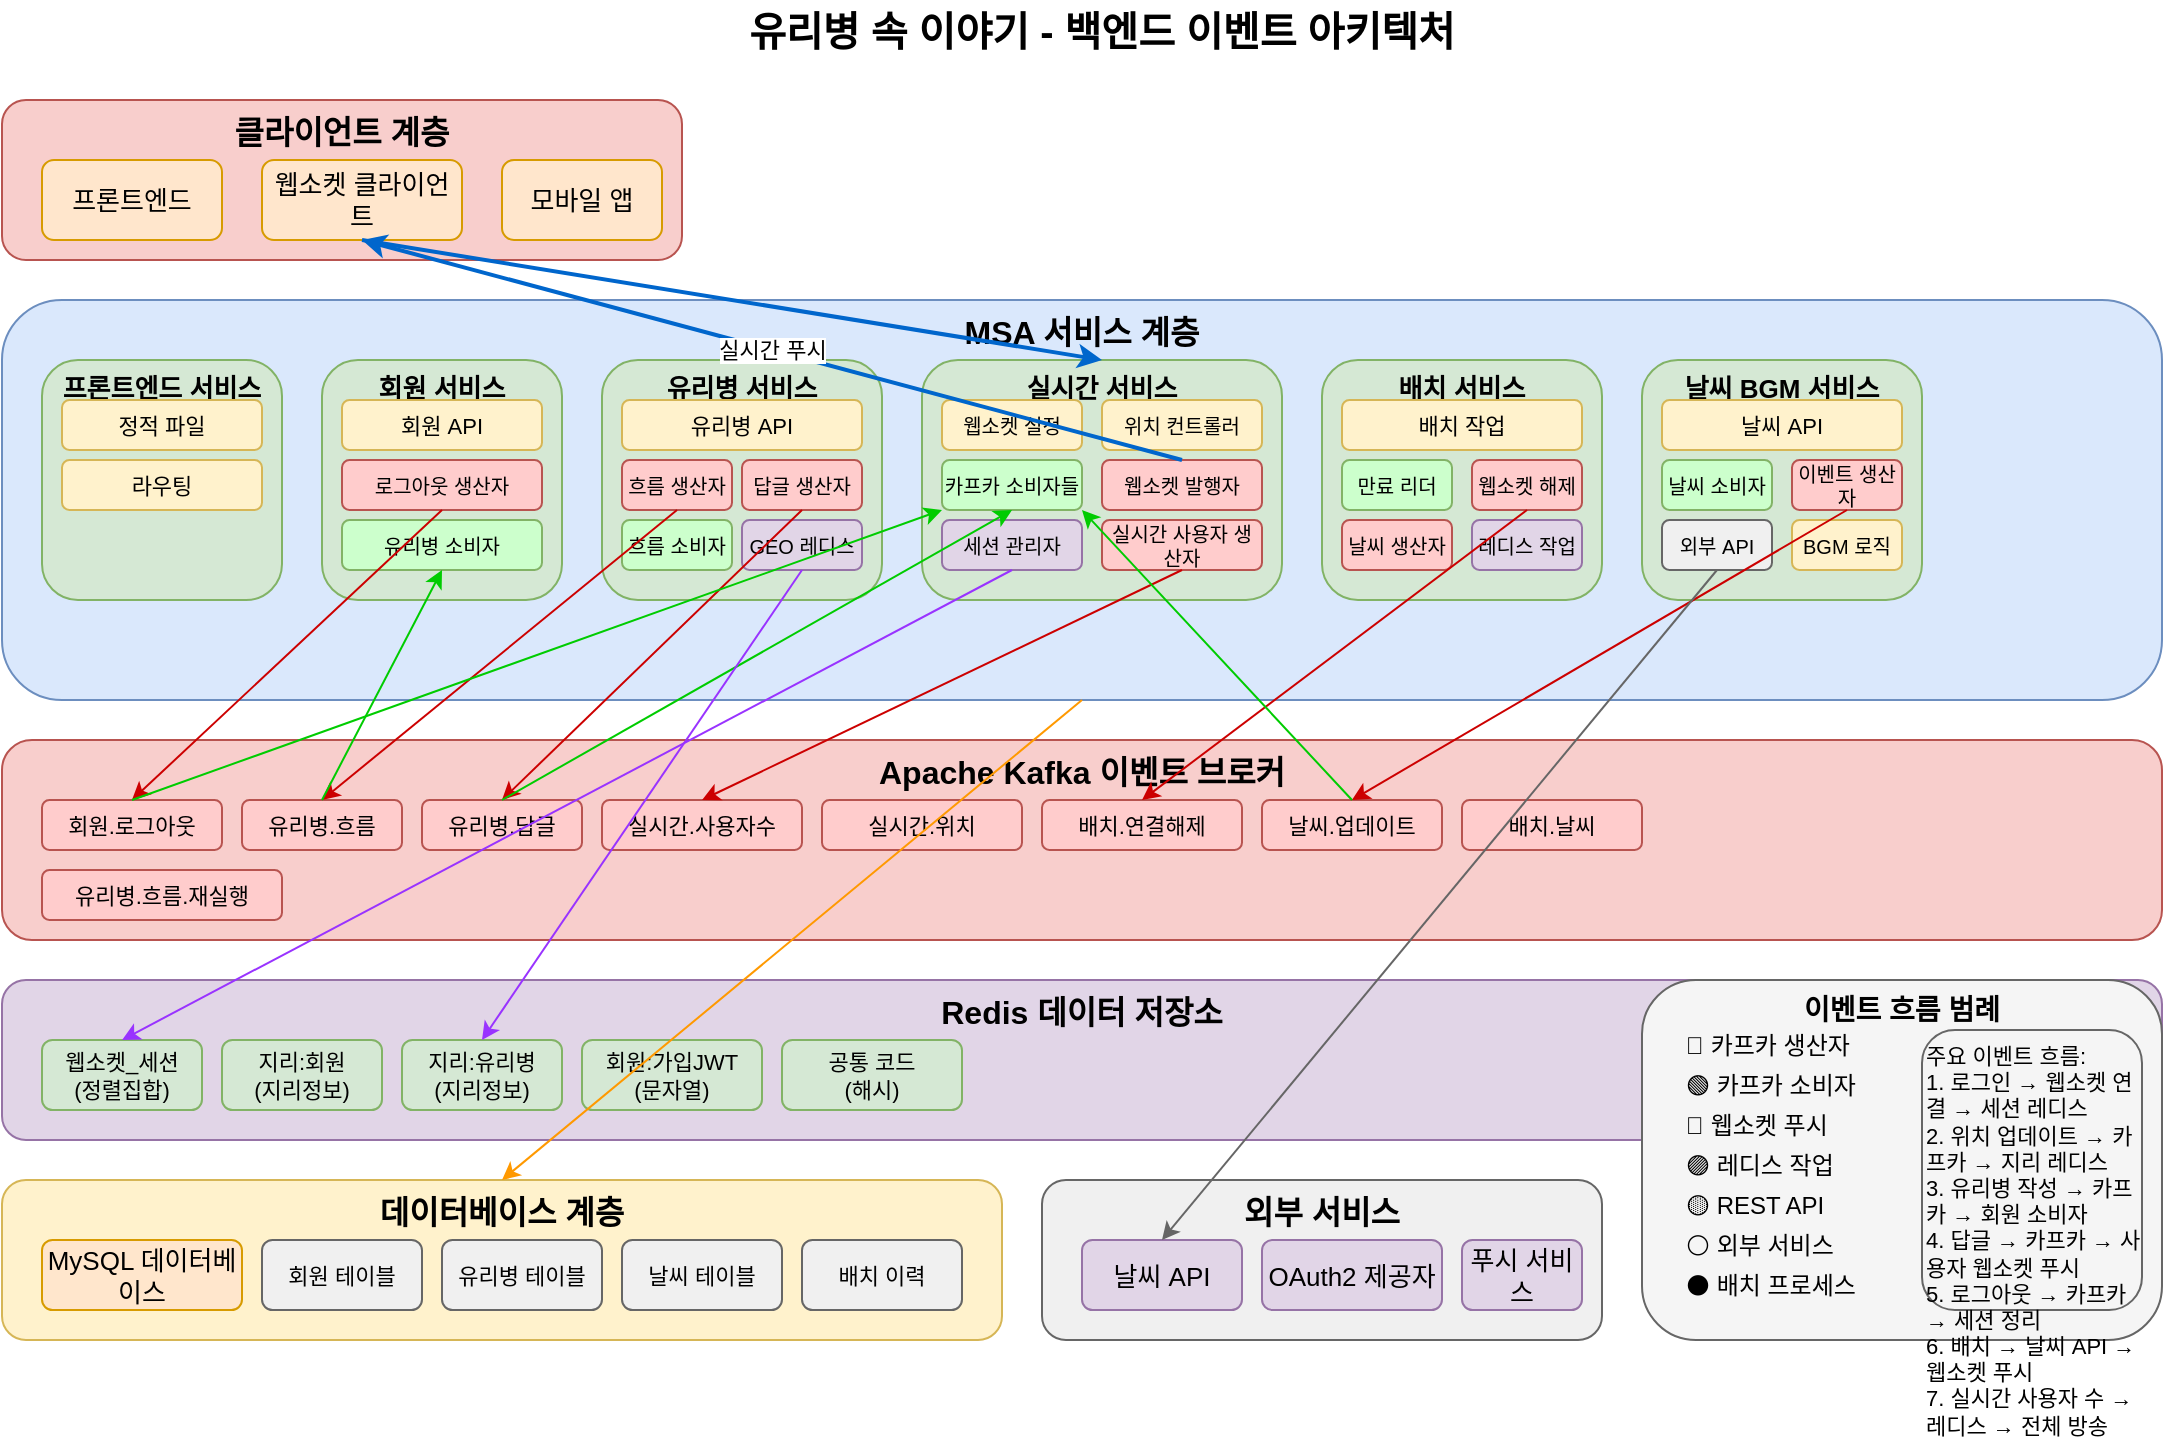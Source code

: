 <mxfile version="22.1.16" type="device">
  <diagram name="Backend Event Architecture" id="backend-event-architecture">
    <mxGraphModel dx="1422" dy="794" grid="1" gridSize="10" guides="1" tooltips="1" connect="1" arrows="1" fold="1" page="1" pageScale="1" pageWidth="1169" pageHeight="827" math="0" shadow="0">
      <root>
        <mxCell id="0"/>
        <mxCell id="1" parent="0"/>
        
        <mxCell id="title" value="유리병 속 이야기 - 백엔드 이벤트 아키텍처" style="text;html=1;strokeColor=none;fillColor=none;align=center;verticalAlign=middle;whiteSpace=wrap;rounded=0;fontSize=20;fontStyle=1;" parent="1" vertex="1">
          <mxGeometry x="340" y="10" width="500" height="30" as="geometry"/>
        </mxCell>
        
        <mxCell id="client-layer" value="클라이언트 계층" style="rounded=1;whiteSpace=wrap;html=1;fillColor=#f8cecc;strokeColor=#b85450;fontSize=16;fontStyle=1;verticalAlign=top;" parent="1" vertex="1">
          <mxGeometry x="40" y="60" width="340" height="80" as="geometry"/>
        </mxCell>
        
        <mxCell id="frontend" value="프론트엔드" style="rounded=1;whiteSpace=wrap;html=1;fillColor=#ffe6cc;strokeColor=#d79b00;fontSize=13;" parent="1" vertex="1">
          <mxGeometry x="60" y="90" width="90" height="40" as="geometry"/>
        </mxCell>
        
        <mxCell id="websocket-client" value="웹소켓 클라이언트" style="rounded=1;whiteSpace=wrap;html=1;fillColor=#ffe6cc;strokeColor=#d79b00;fontSize=13;" parent="1" vertex="1">
          <mxGeometry x="170" y="90" width="100" height="40" as="geometry"/>
        </mxCell>
        
        <mxCell id="mobile-app" value="모바일 앱" style="rounded=1;whiteSpace=wrap;html=1;fillColor=#ffe6cc;strokeColor=#d79b00;fontSize=13;" parent="1" vertex="1">
          <mxGeometry x="290" y="90" width="80" height="40" as="geometry"/>
        </mxCell>
        
        <mxCell id="msa-services" value="MSA 서비스 계층" style="rounded=1;whiteSpace=wrap;html=1;fillColor=#dae8fc;strokeColor=#6c8ebf;fontSize=16;fontStyle=1;verticalAlign=top;" parent="1" vertex="1">
          <mxGeometry x="40" y="160" width="1080" height="200" as="geometry"/>
        </mxCell>
        
        <mxCell id="frontend-service" value="프론트엔드 서비스" style="rounded=1;whiteSpace=wrap;html=1;fillColor=#d5e8d4;strokeColor=#82b366;fontSize=13;fontStyle=1;verticalAlign=top;" parent="1" vertex="1">
          <mxGeometry x="60" y="190" width="120" height="120" as="geometry"/>
        </mxCell>
        
        <mxCell id="frontend-api" value="정적 파일" style="rounded=1;whiteSpace=wrap;html=1;fillColor=#fff2cc;strokeColor=#d6b656;fontSize=11;" parent="1" vertex="1">
          <mxGeometry x="70" y="210" width="100" height="25" as="geometry"/>
        </mxCell>
        
        <mxCell id="frontend-routing" value="라우팅" style="rounded=1;whiteSpace=wrap;html=1;fillColor=#fff2cc;strokeColor=#d6b656;fontSize=11;" parent="1" vertex="1">
          <mxGeometry x="70" y="240" width="100" height="25" as="geometry"/>
        </mxCell>
        
        <mxCell id="member-service" value="회원 서비스" style="rounded=1;whiteSpace=wrap;html=1;fillColor=#d5e8d4;strokeColor=#82b366;fontSize=13;fontStyle=1;verticalAlign=top;" parent="1" vertex="1">
          <mxGeometry x="200" y="190" width="120" height="120" as="geometry"/>
        </mxCell>
        
        <mxCell id="member-api" value="회원 API" style="rounded=1;whiteSpace=wrap;html=1;fillColor=#fff2cc;strokeColor=#d6b656;fontSize=11;" parent="1" vertex="1">
          <mxGeometry x="210" y="210" width="100" height="25" as="geometry"/>
        </mxCell>
        
        <mxCell id="member-logout-producer" value="로그아웃 생산자" style="rounded=1;whiteSpace=wrap;html=1;fillColor=#ffcccc;strokeColor=#b85450;fontSize=10;" parent="1" vertex="1">
          <mxGeometry x="210" y="240" width="100" height="25" as="geometry"/>
        </mxCell>
        
        <mxCell id="member-consumer" value="유리병 소비자" style="rounded=1;whiteSpace=wrap;html=1;fillColor=#ccffcc;strokeColor=#82b366;fontSize=10;" parent="1" vertex="1">
          <mxGeometry x="210" y="270" width="100" height="25" as="geometry"/>
        </mxCell>
        
        <mxCell id="bottle-service" value="유리병 서비스" style="rounded=1;whiteSpace=wrap;html=1;fillColor=#d5e8d4;strokeColor=#82b366;fontSize=13;fontStyle=1;verticalAlign=top;" parent="1" vertex="1">
          <mxGeometry x="340" y="190" width="140" height="120" as="geometry"/>
        </mxCell>
        
        <mxCell id="bottle-api" value="유리병 API" style="rounded=1;whiteSpace=wrap;html=1;fillColor=#fff2cc;strokeColor=#d6b656;fontSize=11;" parent="1" vertex="1">
          <mxGeometry x="350" y="210" width="120" height="25" as="geometry"/>
        </mxCell>
        
        <mxCell id="bottle-flow-producer" value="흐름 생산자" style="rounded=1;whiteSpace=wrap;html=1;fillColor=#ffcccc;strokeColor=#b85450;fontSize=10;" parent="1" vertex="1">
          <mxGeometry x="350" y="240" width="55" height="25" as="geometry"/>
        </mxCell>
        
        <mxCell id="bottle-reply-producer" value="답글 생산자" style="rounded=1;whiteSpace=wrap;html=1;fillColor=#ffcccc;strokeColor=#b85450;fontSize=10;" parent="1" vertex="1">
          <mxGeometry x="410" y="240" width="60" height="25" as="geometry"/>
        </mxCell>
        
        <mxCell id="bottle-consumer" value="흐름 소비자" style="rounded=1;whiteSpace=wrap;html=1;fillColor=#ccffcc;strokeColor=#82b366;fontSize=10;" parent="1" vertex="1">
          <mxGeometry x="350" y="270" width="55" height="25" as="geometry"/>
        </mxCell>
        
        <mxCell id="bottle-geo-redis" value="GEO 레디스" style="rounded=1;whiteSpace=wrap;html=1;fillColor=#e1d5e7;strokeColor=#9673a6;fontSize=10;" parent="1" vertex="1">
          <mxGeometry x="410" y="270" width="60" height="25" as="geometry"/>
        </mxCell>
        
        <mxCell id="realtime-service" value="실시간 서비스" style="rounded=1;whiteSpace=wrap;html=1;fillColor=#d5e8d4;strokeColor=#82b366;fontSize=13;fontStyle=1;verticalAlign=top;" parent="1" vertex="1">
          <mxGeometry x="500" y="190" width="180" height="120" as="geometry"/>
        </mxCell>
        
        <mxCell id="websocket-config" value="웹소켓 설정" style="rounded=1;whiteSpace=wrap;html=1;fillColor=#fff2cc;strokeColor=#d6b656;fontSize=10;" parent="1" vertex="1">
          <mxGeometry x="510" y="210" width="70" height="25" as="geometry"/>
        </mxCell>
        
        <mxCell id="location-controller" value="위치 컨트롤러" style="rounded=1;whiteSpace=wrap;html=1;fillColor=#fff2cc;strokeColor=#d6b656;fontSize=10;" parent="1" vertex="1">
          <mxGeometry x="590" y="210" width="80" height="25" as="geometry"/>
        </mxCell>
        
        <mxCell id="realtime-consumers" value="카프카 소비자들" style="rounded=1;whiteSpace=wrap;html=1;fillColor=#ccffcc;strokeColor=#82b366;fontSize=10;" parent="1" vertex="1">
          <mxGeometry x="510" y="240" width="70" height="25" as="geometry"/>
        </mxCell>
        
        <mxCell id="websocket-publisher" value="웹소켓 발행자" style="rounded=1;whiteSpace=wrap;html=1;fillColor=#ffcccc;strokeColor=#b85450;fontSize=10;" parent="1" vertex="1">
          <mxGeometry x="590" y="240" width="80" height="25" as="geometry"/>
        </mxCell>
        
        <mxCell id="session-manager" value="세션 관리자" style="rounded=1;whiteSpace=wrap;html=1;fillColor=#e1d5e7;strokeColor=#9673a6;fontSize=10;" parent="1" vertex="1">
          <mxGeometry x="510" y="270" width="70" height="25" as="geometry"/>
        </mxCell>
        
        <mxCell id="live-user-producer" value="실시간 사용자 생산자" style="rounded=1;whiteSpace=wrap;html=1;fillColor=#ffcccc;strokeColor=#b85450;fontSize=10;" parent="1" vertex="1">
          <mxGeometry x="590" y="270" width="80" height="25" as="geometry"/>
        </mxCell>
        
        <mxCell id="batch-service" value="배치 서비스" style="rounded=1;whiteSpace=wrap;html=1;fillColor=#d5e8d4;strokeColor=#82b366;fontSize=13;fontStyle=1;verticalAlign=top;" parent="1" vertex="1">
          <mxGeometry x="700" y="190" width="140" height="120" as="geometry"/>
        </mxCell>
        
        <mxCell id="batch-scheduler" value="배치 작업" style="rounded=1;whiteSpace=wrap;html=1;fillColor=#fff2cc;strokeColor=#d6b656;fontSize=11;" parent="1" vertex="1">
          <mxGeometry x="710" y="210" width="120" height="25" as="geometry"/>
        </mxCell>
        
        <mxCell id="expired-reader" value="만료 리더" style="rounded=1;whiteSpace=wrap;html=1;fillColor=#ccffcc;strokeColor=#82b366;fontSize=10;" parent="1" vertex="1">
          <mxGeometry x="710" y="240" width="55" height="25" as="geometry"/>
        </mxCell>
        
        <mxCell id="ws-disconnect-producer" value="웹소켓 해제" style="rounded=1;whiteSpace=wrap;html=1;fillColor=#ffcccc;strokeColor=#b85450;fontSize=10;" parent="1" vertex="1">
          <mxGeometry x="775" y="240" width="55" height="25" as="geometry"/>
        </mxCell>
        
        <mxCell id="weather-producer" value="날씨 생산자" style="rounded=1;whiteSpace=wrap;html=1;fillColor=#ffcccc;strokeColor=#b85450;fontSize=10;" parent="1" vertex="1">
          <mxGeometry x="710" y="270" width="55" height="25" as="geometry"/>
        </mxCell>
        
        <mxCell id="redis-ops" value="레디스 작업" style="rounded=1;whiteSpace=wrap;html=1;fillColor=#e1d5e7;strokeColor=#9673a6;fontSize=10;" parent="1" vertex="1">
          <mxGeometry x="775" y="270" width="55" height="25" as="geometry"/>
        </mxCell>
        
        <mxCell id="weather-service" value="날씨 BGM 서비스" style="rounded=1;whiteSpace=wrap;html=1;fillColor=#d5e8d4;strokeColor=#82b366;fontSize=13;fontStyle=1;verticalAlign=top;" parent="1" vertex="1">
          <mxGeometry x="860" y="190" width="140" height="120" as="geometry"/>
        </mxCell>
        
        <mxCell id="weather-api" value="날씨 API" style="rounded=1;whiteSpace=wrap;html=1;fillColor=#fff2cc;strokeColor=#d6b656;fontSize=11;" parent="1" vertex="1">
          <mxGeometry x="870" y="210" width="120" height="25" as="geometry"/>
        </mxCell>
        
        <mxCell id="weather-consumer" value="날씨 소비자" style="rounded=1;whiteSpace=wrap;html=1;fillColor=#ccffcc;strokeColor=#82b366;fontSize=10;" parent="1" vertex="1">
          <mxGeometry x="870" y="240" width="55" height="25" as="geometry"/>
        </mxCell>
        
        <mxCell id="weather-event-producer" value="이벤트 생산자" style="rounded=1;whiteSpace=wrap;html=1;fillColor=#ffcccc;strokeColor=#b85450;fontSize=10;" parent="1" vertex="1">
          <mxGeometry x="935" y="240" width="55" height="25" as="geometry"/>
        </mxCell>
        
        <mxCell id="external-api" value="외부 API" style="rounded=1;whiteSpace=wrap;html=1;fillColor=#f0f0f0;strokeColor=#666666;fontSize=10;" parent="1" vertex="1">
          <mxGeometry x="870" y="270" width="55" height="25" as="geometry"/>
        </mxCell>
        
        <mxCell id="bgm-logic" value="BGM 로직" style="rounded=1;whiteSpace=wrap;html=1;fillColor=#fff2cc;strokeColor=#d6b656;fontSize=10;" parent="1" vertex="1">
          <mxGeometry x="935" y="270" width="55" height="25" as="geometry"/>
        </mxCell>
        
        <mxCell id="kafka-cluster" value="Apache Kafka 이벤트 브로커" style="rounded=1;whiteSpace=wrap;html=1;fillColor=#f8cecc;strokeColor=#b85450;fontSize=16;fontStyle=1;verticalAlign=top;" parent="1" vertex="1">
          <mxGeometry x="40" y="380" width="1080" height="100" as="geometry"/>
        </mxCell>
        
        <mxCell id="member-logout-topic" value="회원.로그아웃" style="rounded=1;whiteSpace=wrap;html=1;fillColor=#ffcccc;strokeColor=#b85450;fontSize=11;" parent="1" vertex="1">
          <mxGeometry x="60" y="410" width="90" height="25" as="geometry"/>
        </mxCell>
        
        <mxCell id="bottle-flow-topic" value="유리병.흐름" style="rounded=1;whiteSpace=wrap;html=1;fillColor=#ffcccc;strokeColor=#b85450;fontSize=11;" parent="1" vertex="1">
          <mxGeometry x="160" y="410" width="80" height="25" as="geometry"/>
        </mxCell>
        
        <mxCell id="bottle-reply-topic" value="유리병.답글" style="rounded=1;whiteSpace=wrap;html=1;fillColor=#ffcccc;strokeColor=#b85450;fontSize=11;" parent="1" vertex="1">
          <mxGeometry x="250" y="410" width="80" height="25" as="geometry"/>
        </mxCell>
        
        <mxCell id="live-user-topic" value="실시간.사용자수" style="rounded=1;whiteSpace=wrap;html=1;fillColor=#ffcccc;strokeColor=#b85450;fontSize=11;" parent="1" vertex="1">
          <mxGeometry x="340" y="410" width="100" height="25" as="geometry"/>
        </mxCell>
        
        <mxCell id="location-topic" value="실시간.위치" style="rounded=1;whiteSpace=wrap;html=1;fillColor=#ffcccc;strokeColor=#b85450;fontSize=11;" parent="1" vertex="1">
          <mxGeometry x="450" y="410" width="100" height="25" as="geometry"/>
        </mxCell>
        
        <mxCell id="disconnect-topic" value="배치.연결해제" style="rounded=1;whiteSpace=wrap;html=1;fillColor=#ffcccc;strokeColor=#b85450;fontSize=11;" parent="1" vertex="1">
          <mxGeometry x="560" y="410" width="100" height="25" as="geometry"/>
        </mxCell>
        
        <mxCell id="weather-topic" value="날씨.업데이트" style="rounded=1;whiteSpace=wrap;html=1;fillColor=#ffcccc;strokeColor=#b85450;fontSize=11;" parent="1" vertex="1">
          <mxGeometry x="670" y="410" width="90" height="25" as="geometry"/>
        </mxCell>
        
        <mxCell id="batch-weather-topic" value="배치.날씨" style="rounded=1;whiteSpace=wrap;html=1;fillColor=#ffcccc;strokeColor=#b85450;fontSize=11;" parent="1" vertex="1">
          <mxGeometry x="770" y="410" width="90" height="25" as="geometry"/>
        </mxCell>
        
        <mxCell id="bottle-flow-re-topic" value="유리병.흐름.재실행" style="rounded=1;whiteSpace=wrap;html=1;fillColor=#ffcccc;strokeColor=#b85450;fontSize=11;" parent="1" vertex="1">
          <mxGeometry x="60" y="445" width="120" height="25" as="geometry"/>
        </mxCell>
        
        <mxCell id="redis-cluster" value="Redis 데이터 저장소" style="rounded=1;whiteSpace=wrap;html=1;fillColor=#e1d5e7;strokeColor=#9673a6;fontSize=16;fontStyle=1;verticalAlign=top;" parent="1" vertex="1">
          <mxGeometry x="40" y="500" width="1080" height="80" as="geometry"/>
        </mxCell>
        
        <mxCell id="ws-sessions" value="웹소켓_세션&#xa;(정렬집합)" style="rounded=1;whiteSpace=wrap;html=1;fillColor=#d5e8d4;strokeColor=#82b366;fontSize=11;" parent="1" vertex="1">
          <mxGeometry x="60" y="530" width="80" height="35" as="geometry"/>
        </mxCell>
        
        <mxCell id="member-geo" value="지리:회원&#xa;(지리정보)" style="rounded=1;whiteSpace=wrap;html=1;fillColor=#d5e8d4;strokeColor=#82b366;fontSize=11;" parent="1" vertex="1">
          <mxGeometry x="150" y="530" width="80" height="35" as="geometry"/>
        </mxCell>
        
        <mxCell id="bottle-geo" value="지리:유리병&#xa;(지리정보)" style="rounded=1;whiteSpace=wrap;html=1;fillColor=#d5e8d4;strokeColor=#82b366;fontSize=11;" parent="1" vertex="1">
          <mxGeometry x="240" y="530" width="80" height="35" as="geometry"/>
        </mxCell>
        
        <mxCell id="member-jwt" value="회원:가입JWT&#xa;(문자열)" style="rounded=1;whiteSpace=wrap;html=1;fillColor=#d5e8d4;strokeColor=#82b366;fontSize=11;" parent="1" vertex="1">
          <mxGeometry x="330" y="530" width="90" height="35" as="geometry"/>
        </mxCell>
        
        <mxCell id="common-codes" value="공통 코드&#xa;(해시)" style="rounded=1;whiteSpace=wrap;html=1;fillColor=#d5e8d4;strokeColor=#82b366;fontSize=11;" parent="1" vertex="1">
          <mxGeometry x="430" y="530" width="90" height="35" as="geometry"/>
        </mxCell>
        
        <mxCell id="database-layer" value="데이터베이스 계층" style="rounded=1;whiteSpace=wrap;html=1;fillColor=#fff2cc;strokeColor=#d6b656;fontSize=16;fontStyle=1;verticalAlign=top;" parent="1" vertex="1">
          <mxGeometry x="40" y="600" width="500" height="80" as="geometry"/>
        </mxCell>
        
        <mxCell id="mysql-db" value="MySQL 데이터베이스" style="rounded=1;whiteSpace=wrap;html=1;fillColor=#ffe6cc;strokeColor=#d79b00;fontSize=13;" parent="1" vertex="1">
          <mxGeometry x="60" y="630" width="100" height="35" as="geometry"/>
        </mxCell>
        
        <mxCell id="member-table" value="회원 테이블" style="rounded=1;whiteSpace=wrap;html=1;fillColor=#f0f0f0;strokeColor=#666666;fontSize=11;" parent="1" vertex="1">
          <mxGeometry x="170" y="630" width="80" height="35" as="geometry"/>
        </mxCell>
        
        <mxCell id="bottle-table" value="유리병 테이블" style="rounded=1;whiteSpace=wrap;html=1;fillColor=#f0f0f0;strokeColor=#666666;fontSize=11;" parent="1" vertex="1">
          <mxGeometry x="260" y="630" width="80" height="35" as="geometry"/>
        </mxCell>
        
        <mxCell id="weather-table" value="날씨 테이블" style="rounded=1;whiteSpace=wrap;html=1;fillColor=#f0f0f0;strokeColor=#666666;fontSize=11;" parent="1" vertex="1">
          <mxGeometry x="350" y="630" width="80" height="35" as="geometry"/>
        </mxCell>
        
        <mxCell id="batch-table" value="배치 이력" style="rounded=1;whiteSpace=wrap;html=1;fillColor=#f0f0f0;strokeColor=#666666;fontSize=11;" parent="1" vertex="1">
          <mxGeometry x="440" y="630" width="80" height="35" as="geometry"/>
        </mxCell>
        
        <mxCell id="external-services" value="외부 서비스" style="rounded=1;whiteSpace=wrap;html=1;fillColor=#f0f0f0;strokeColor=#666666;fontSize=16;fontStyle=1;verticalAlign=top;" parent="1" vertex="1">
          <mxGeometry x="560" y="600" width="280" height="80" as="geometry"/>
        </mxCell>
        
        <mxCell id="weather-external" value="날씨 API" style="rounded=1;whiteSpace=wrap;html=1;fillColor=#e1d5e7;strokeColor=#9673a6;fontSize=13;" parent="1" vertex="1">
          <mxGeometry x="580" y="630" width="80" height="35" as="geometry"/>
        </mxCell>
        
        <mxCell id="oauth-provider" value="OAuth2 제공자" style="rounded=1;whiteSpace=wrap;html=1;fillColor=#e1d5e7;strokeColor=#9673a6;fontSize=13;" parent="1" vertex="1">
          <mxGeometry x="670" y="630" width="90" height="35" as="geometry"/>
        </mxCell>
        
        <mxCell id="push-service" value="푸시 서비스" style="rounded=1;whiteSpace=wrap;html=1;fillColor=#e1d5e7;strokeColor=#9673a6;fontSize=13;" parent="1" vertex="1">
          <mxGeometry x="770" y="630" width="60" height="35" as="geometry"/>
        </mxCell>
        
        <mxCell id="legend" value="이벤트 흐름 범례" style="rounded=1;whiteSpace=wrap;html=1;fillColor=#f5f5f5;strokeColor=#666666;fontSize=14;fontStyle=1;verticalAlign=top;" parent="1" vertex="1">
          <mxGeometry x="860" y="500" width="260" height="180" as="geometry"/>
        </mxCell>
        
        <mxCell id="producer-legend" value="🔴 카프카 생산자" style="text;html=1;strokeColor=none;fillColor=none;align=left;verticalAlign=middle;whiteSpace=wrap;rounded=0;fontSize=12;" parent="1" vertex="1">
          <mxGeometry x="880" y="525" width="110" height="15" as="geometry"/>
        </mxCell>
        
        <mxCell id="consumer-legend" value="🟢 카프카 소비자" style="text;html=1;strokeColor=none;fillColor=none;align=left;verticalAlign=middle;whiteSpace=wrap;rounded=0;fontSize=12;" parent="1" vertex="1">
          <mxGeometry x="880" y="545" width="110" height="15" as="geometry"/>
        </mxCell>
        
        <mxCell id="websocket-legend" value="🔵 웹소켓 푸시" style="text;html=1;strokeColor=none;fillColor=none;align=left;verticalAlign=middle;whiteSpace=wrap;rounded=0;fontSize=12;" parent="1" vertex="1">
          <mxGeometry x="880" y="565" width="110" height="15" as="geometry"/>
        </mxCell>
        
        <mxCell id="redis-legend" value="🟣 레디스 작업" style="text;html=1;strokeColor=none;fillColor=none;align=left;verticalAlign=middle;whiteSpace=wrap;rounded=0;fontSize=12;" parent="1" vertex="1">
          <mxGeometry x="880" y="585" width="110" height="15" as="geometry"/>
        </mxCell>
        
        <mxCell id="api-legend" value="🟡 REST API" style="text;html=1;strokeColor=none;fillColor=none;align=left;verticalAlign=middle;whiteSpace=wrap;rounded=0;fontSize=12;" parent="1" vertex="1">
          <mxGeometry x="880" y="605" width="110" height="15" as="geometry"/>
        </mxCell>
        
        <mxCell id="external-legend" value="⚪ 외부 서비스" style="text;html=1;strokeColor=none;fillColor=none;align=left;verticalAlign=middle;whiteSpace=wrap;rounded=0;fontSize=12;" parent="1" vertex="1">
          <mxGeometry x="880" y="625" width="110" height="15" as="geometry"/>
        </mxCell>
        
        <mxCell id="batch-legend" value="⚫ 배치 프로세스" style="text;html=1;strokeColor=none;fillColor=none;align=left;verticalAlign=middle;whiteSpace=wrap;rounded=0;fontSize=12;" parent="1" vertex="1">
          <mxGeometry x="880" y="645" width="110" height="15" as="geometry"/>
        </mxCell>
        
        <mxCell id="flow-notes" value="주요 이벤트 흐름:&#xa;1. 로그인 → 웹소켓 연결 → 세션 레디스&#xa;2. 위치 업데이트 → 카프카 → 지리 레디스&#xa;3. 유리병 작성 → 카프카 → 회원 소비자&#xa;4. 답글 → 카프카 → 사용자 웹소켓 푸시&#xa;5. 로그아웃 → 카프카 → 세션 정리&#xa;6. 배치 → 날씨 API → 웹소켓 푸시&#xa;7. 실시간 사용자 수 → 레디스 → 전체 방송" style="text;html=1;strokeColor=none;fillColor=none;align=left;verticalAlign=top;whiteSpace=wrap;rounded=1;fontSize=11;fillColor=#f5f5f5;strokeColor=#666666;" parent="1" vertex="1">
          <mxGeometry x="1000" y="525" width="110" height="140" as="geometry"/>
        </mxCell>
        
        <mxCell id="websocket-to-realtime" value="" style="endArrow=classic;html=1;rounded=0;exitX=0.5;exitY=1;exitDx=0;exitDy=0;entryX=0.5;entryY=0;entryDx=0;entryDy=0;strokeColor=#0066cc;strokeWidth=2;" parent="1" source="websocket-client" target="realtime-service" edge="1">
          <mxGeometry width="50" height="50" relative="1" as="geometry">
            <mxPoint x="220" y="140" as="sourcePoint"/>
            <mxPoint x="590" y="190" as="targetPoint"/>
          </mxGeometry>
        </mxCell>
        
        <mxCell id="member-logout-flow" value="" style="endArrow=classic;html=1;rounded=0;exitX=0.5;exitY=1;exitDx=0;exitDy=0;entryX=0.5;entryY=0;entryDx=0;entryDy=0;strokeColor=#cc0000;" parent="1" source="member-logout-producer" target="member-logout-topic" edge="1">
          <mxGeometry width="50" height="50" relative="1" as="geometry">
            <mxPoint x="260" y="265" as="sourcePoint"/>
            <mxPoint x="105" y="410" as="targetPoint"/>
          </mxGeometry>
        </mxCell>
        
        <mxCell id="bottle-flow-event" value="" style="endArrow=classic;html=1;rounded=0;exitX=0.5;exitY=1;exitDx=0;exitDy=0;entryX=0.5;entryY=0;entryDx=0;entryDy=0;strokeColor=#cc0000;" parent="1" source="bottle-flow-producer" target="bottle-flow-topic" edge="1">
          <mxGeometry width="50" height="50" relative="1" as="geometry">
            <mxPoint x="377" y="265" as="sourcePoint"/>
            <mxPoint x="200" y="410" as="targetPoint"/>
          </mxGeometry>
        </mxCell>
        
        <mxCell id="bottle-reply-event" value="" style="endArrow=classic;html=1;rounded=0;exitX=0.5;exitY=1;exitDx=0;exitDy=0;entryX=0.5;entryY=0;entryDx=0;entryDy=0;strokeColor=#cc0000;" parent="1" source="bottle-reply-producer" target="bottle-reply-topic" edge="1">
          <mxGeometry width="50" height="50" relative="1" as="geometry">
            <mxPoint x="440" y="265" as="sourcePoint"/>
            <mxPoint x="290" y="410" as="targetPoint"/>
          </mxGeometry>
        </mxCell>
        
        <mxCell id="live-user-event" value="" style="endArrow=classic;html=1;rounded=0;exitX=0.5;exitY=1;exitDx=0;exitDy=0;entryX=0.5;entryY=0;entryDx=0;entryDy=0;strokeColor=#cc0000;" parent="1" source="live-user-producer" target="live-user-topic" edge="1">
          <mxGeometry width="50" height="50" relative="1" as="geometry">
            <mxPoint x="630" y="295" as="sourcePoint"/>
            <mxPoint x="390" y="410" as="targetPoint"/>
          </mxGeometry>
        </mxCell>
        
        <mxCell id="batch-disconnect-event" value="" style="endArrow=classic;html=1;rounded=0;exitX=0.5;exitY=1;exitDx=0;exitDy=0;entryX=0.5;entryY=0;entryDx=0;entryDy=0;strokeColor=#cc0000;" parent="1" source="ws-disconnect-producer" target="disconnect-topic" edge="1">
          <mxGeometry width="50" height="50" relative="1" as="geometry">
            <mxPoint x="802" y="265" as="sourcePoint"/>
            <mxPoint x="610" y="410" as="targetPoint"/>
          </mxGeometry>
        </mxCell>
        
        <mxCell id="weather-producer-event" value="" style="endArrow=classic;html=1;rounded=0;exitX=0.5;exitY=1;exitDx=0;exitDy=0;entryX=0.5;entryY=0;entryDx=0;entryDy=0;strokeColor=#cc0000;" parent="1" source="weather-event-producer" target="weather-topic" edge="1">
          <mxGeometry width="50" height="50" relative="1" as="geometry">
            <mxPoint x="962" y="265" as="sourcePoint"/>
            <mxPoint x="715" y="410" as="targetPoint"/>
          </mxGeometry>
        </mxCell>
        
        <mxCell id="logout-consume-flow" value="" style="endArrow=classic;html=1;rounded=0;exitX=0.5;exitY=0;exitDx=0;exitDy=0;entryX=0;entryY=1;entryDx=0;entryDy=0;strokeColor=#00cc00;" parent="1" source="member-logout-topic" target="realtime-consumers" edge="1">
          <mxGeometry width="50" height="50" relative="1" as="geometry">
            <mxPoint x="105" y="410" as="sourcePoint"/>
            <mxPoint x="510" y="265" as="targetPoint"/>
          </mxGeometry>
        </mxCell>
        
        <mxCell id="reply-consume-flow" value="" style="endArrow=classic;html=1;rounded=0;exitX=0.5;exitY=0;exitDx=0;exitDy=0;entryX=0.5;entryY=1;entryDx=0;entryDy=0;strokeColor=#00cc00;" parent="1" source="bottle-reply-topic" target="realtime-consumers" edge="1">
          <mxGeometry width="50" height="50" relative="1" as="geometry">
            <mxPoint x="290" y="410" as="sourcePoint"/>
            <mxPoint x="545" y="265" as="targetPoint"/>
          </mxGeometry>
        </mxCell>
        
        <mxCell id="weather-consume-flow" value="" style="endArrow=classic;html=1;rounded=0;exitX=0.5;exitY=0;exitDx=0;exitDy=0;entryX=1;entryY=1;entryDx=0;entryDy=0;strokeColor=#00cc00;" parent="1" source="weather-topic" target="realtime-consumers" edge="1">
          <mxGeometry width="50" height="50" relative="1" as="geometry">
            <mxPoint x="715" y="410" as="sourcePoint"/>
            <mxPoint x="580" y="265" as="targetPoint"/>
          </mxGeometry>
        </mxCell>
        
        <mxCell id="bottle-flow-consume" value="" style="endArrow=classic;html=1;rounded=0;exitX=0.5;exitY=0;exitDx=0;exitDy=0;entryX=0.5;entryY=1;entryDx=0;entryDy=0;strokeColor=#00cc00;" parent="1" source="bottle-flow-topic" target="member-consumer" edge="1">
          <mxGeometry width="50" height="50" relative="1" as="geometry">
            <mxPoint x="200" y="410" as="sourcePoint"/>
            <mxPoint x="260" y="295" as="targetPoint"/>
          </mxGeometry>
        </mxCell>
        
        <mxCell id="websocket-push-flow" value="실시간 푸시" style="endArrow=classic;html=1;rounded=0;exitX=0.5;exitY=0;exitDx=0;exitDy=0;entryX=0.5;entryY=1;entryDx=0;entryDy=0;strokeColor=#0066cc;strokeWidth=2;" parent="1" source="websocket-publisher" target="websocket-client" edge="1">
          <mxGeometry width="50" height="50" relative="1" as="geometry">
            <mxPoint x="630" y="240" as="sourcePoint"/>
            <mxPoint x="220" y="130" as="targetPoint"/>
          </mxGeometry>
        </mxCell>
        
        <mxCell id="session-redis-connection" value="" style="endArrow=classic;html=1;rounded=0;exitX=0.5;exitY=1;exitDx=0;exitDy=0;entryX=0.5;entryY=0;entryDx=0;entryDy=0;strokeColor=#9933ff;" parent="1" source="session-manager" target="ws-sessions" edge="1">
          <mxGeometry width="50" height="50" relative="1" as="geometry">
            <mxPoint x="545" y="295" as="sourcePoint"/>
            <mxPoint x="100" y="530" as="targetPoint"/>
          </mxGeometry>
        </mxCell>
        
        <mxCell id="geo-redis-connection" value="" style="endArrow=classic;html=1;rounded=0;exitX=0.5;exitY=1;exitDx=0;exitDy=0;entryX=0.5;entryY=0;entryDx=0;entryDy=0;strokeColor=#9933ff;" parent="1" source="bottle-geo-redis" target="bottle-geo" edge="1">
          <mxGeometry width="50" height="50" relative="1" as="geometry">
            <mxPoint x="440" y="295" as="sourcePoint"/>
            <mxPoint x="280" y="530" as="targetPoint"/>
          </mxGeometry>
        </mxCell>
        
        <mxCell id="services-to-db" value="" style="endArrow=classic;html=1;rounded=0;exitX=0.5;exitY=1;exitDx=0;exitDy=0;entryX=0.5;entryY=0;entryDx=0;entryDy=0;strokeColor=#ff9900;" parent="1" source="msa-services" target="database-layer" edge="1">
          <mxGeometry width="50" height="50" relative="1" as="geometry">
            <mxPoint x="580" y="360" as="sourcePoint"/>
            <mxPoint x="290" y="600" as="targetPoint"/>
          </mxGeometry>
        </mxCell>
        
        <mxCell id="weather-external-connection" value="" style="endArrow=classic;html=1;rounded=0;exitX=0.5;exitY=1;exitDx=0;exitDy=0;entryX=0.5;entryY=0;entryDx=0;entryDy=0;strokeColor=#666666;" parent="1" source="external-api" target="weather-external" edge="1">
          <mxGeometry width="50" height="50" relative="1" as="geometry">
            <mxPoint x="897" y="295" as="sourcePoint"/>
            <mxPoint x="620" y="630" as="targetPoint"/>
          </mxGeometry>
        </mxCell>
        
      </root>
    </mxGraphModel>
  </diagram>
</mxfile>